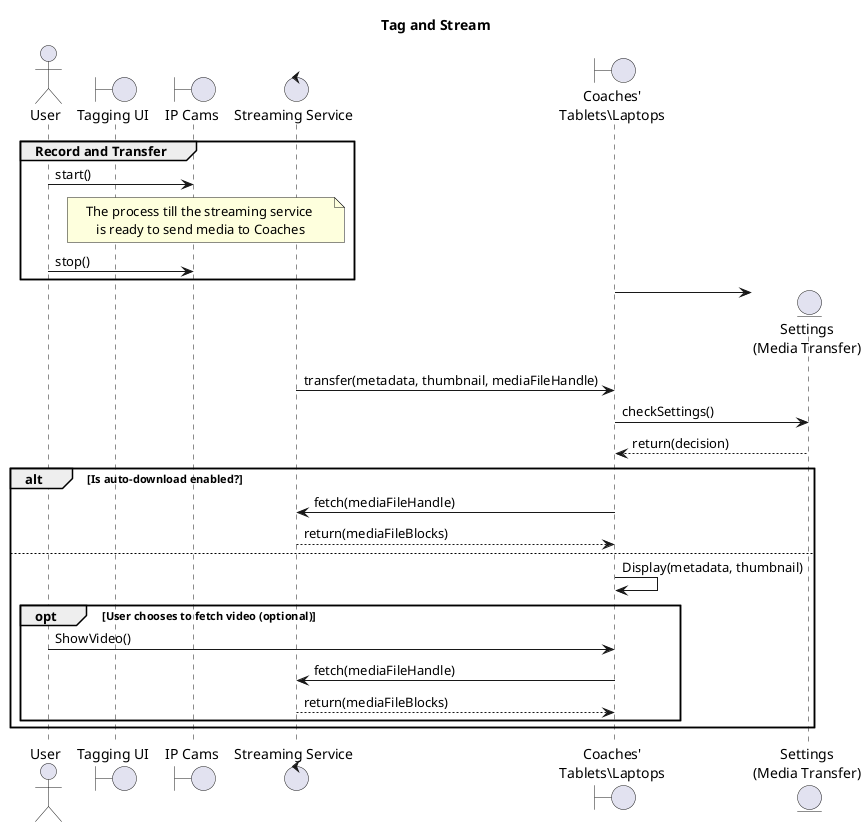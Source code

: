 @startuml Tag and Stream 
title Tag and Stream 

actor "User" as usr
boundary "Tagging UI" as tag
boundary "IP Cams" as ip
control "Streaming Service" as strm
group Record and Transfer
    usr -> ip: start()
    note over tag,strm
    	The process till the streaming service 
        is ready to send media to Coaches
    end note
    usr -> ip: stop()
end
boundary "Coaches'\nTablets\Laptops" as coach
create entity "Settings\n(Media Transfer)" as sett
coach -> sett
strm -> coach: transfer(metadata, thumbnail, mediaFileHandle)
coach -> sett: checkSettings()
sett --> coach: return(decision)
alt Is auto-download enabled?
    coach -> strm: fetch(mediaFileHandle)
    strm --> coach: return(mediaFileBlocks)
else
    coach -> coach: Display(metadata, thumbnail)
    opt User chooses to fetch video (optional)
        usr -> coach: ShowVideo()
        coach -> strm: fetch(mediaFileHandle)
        strm --> coach: return(mediaFileBlocks)
    end
end

@enduml